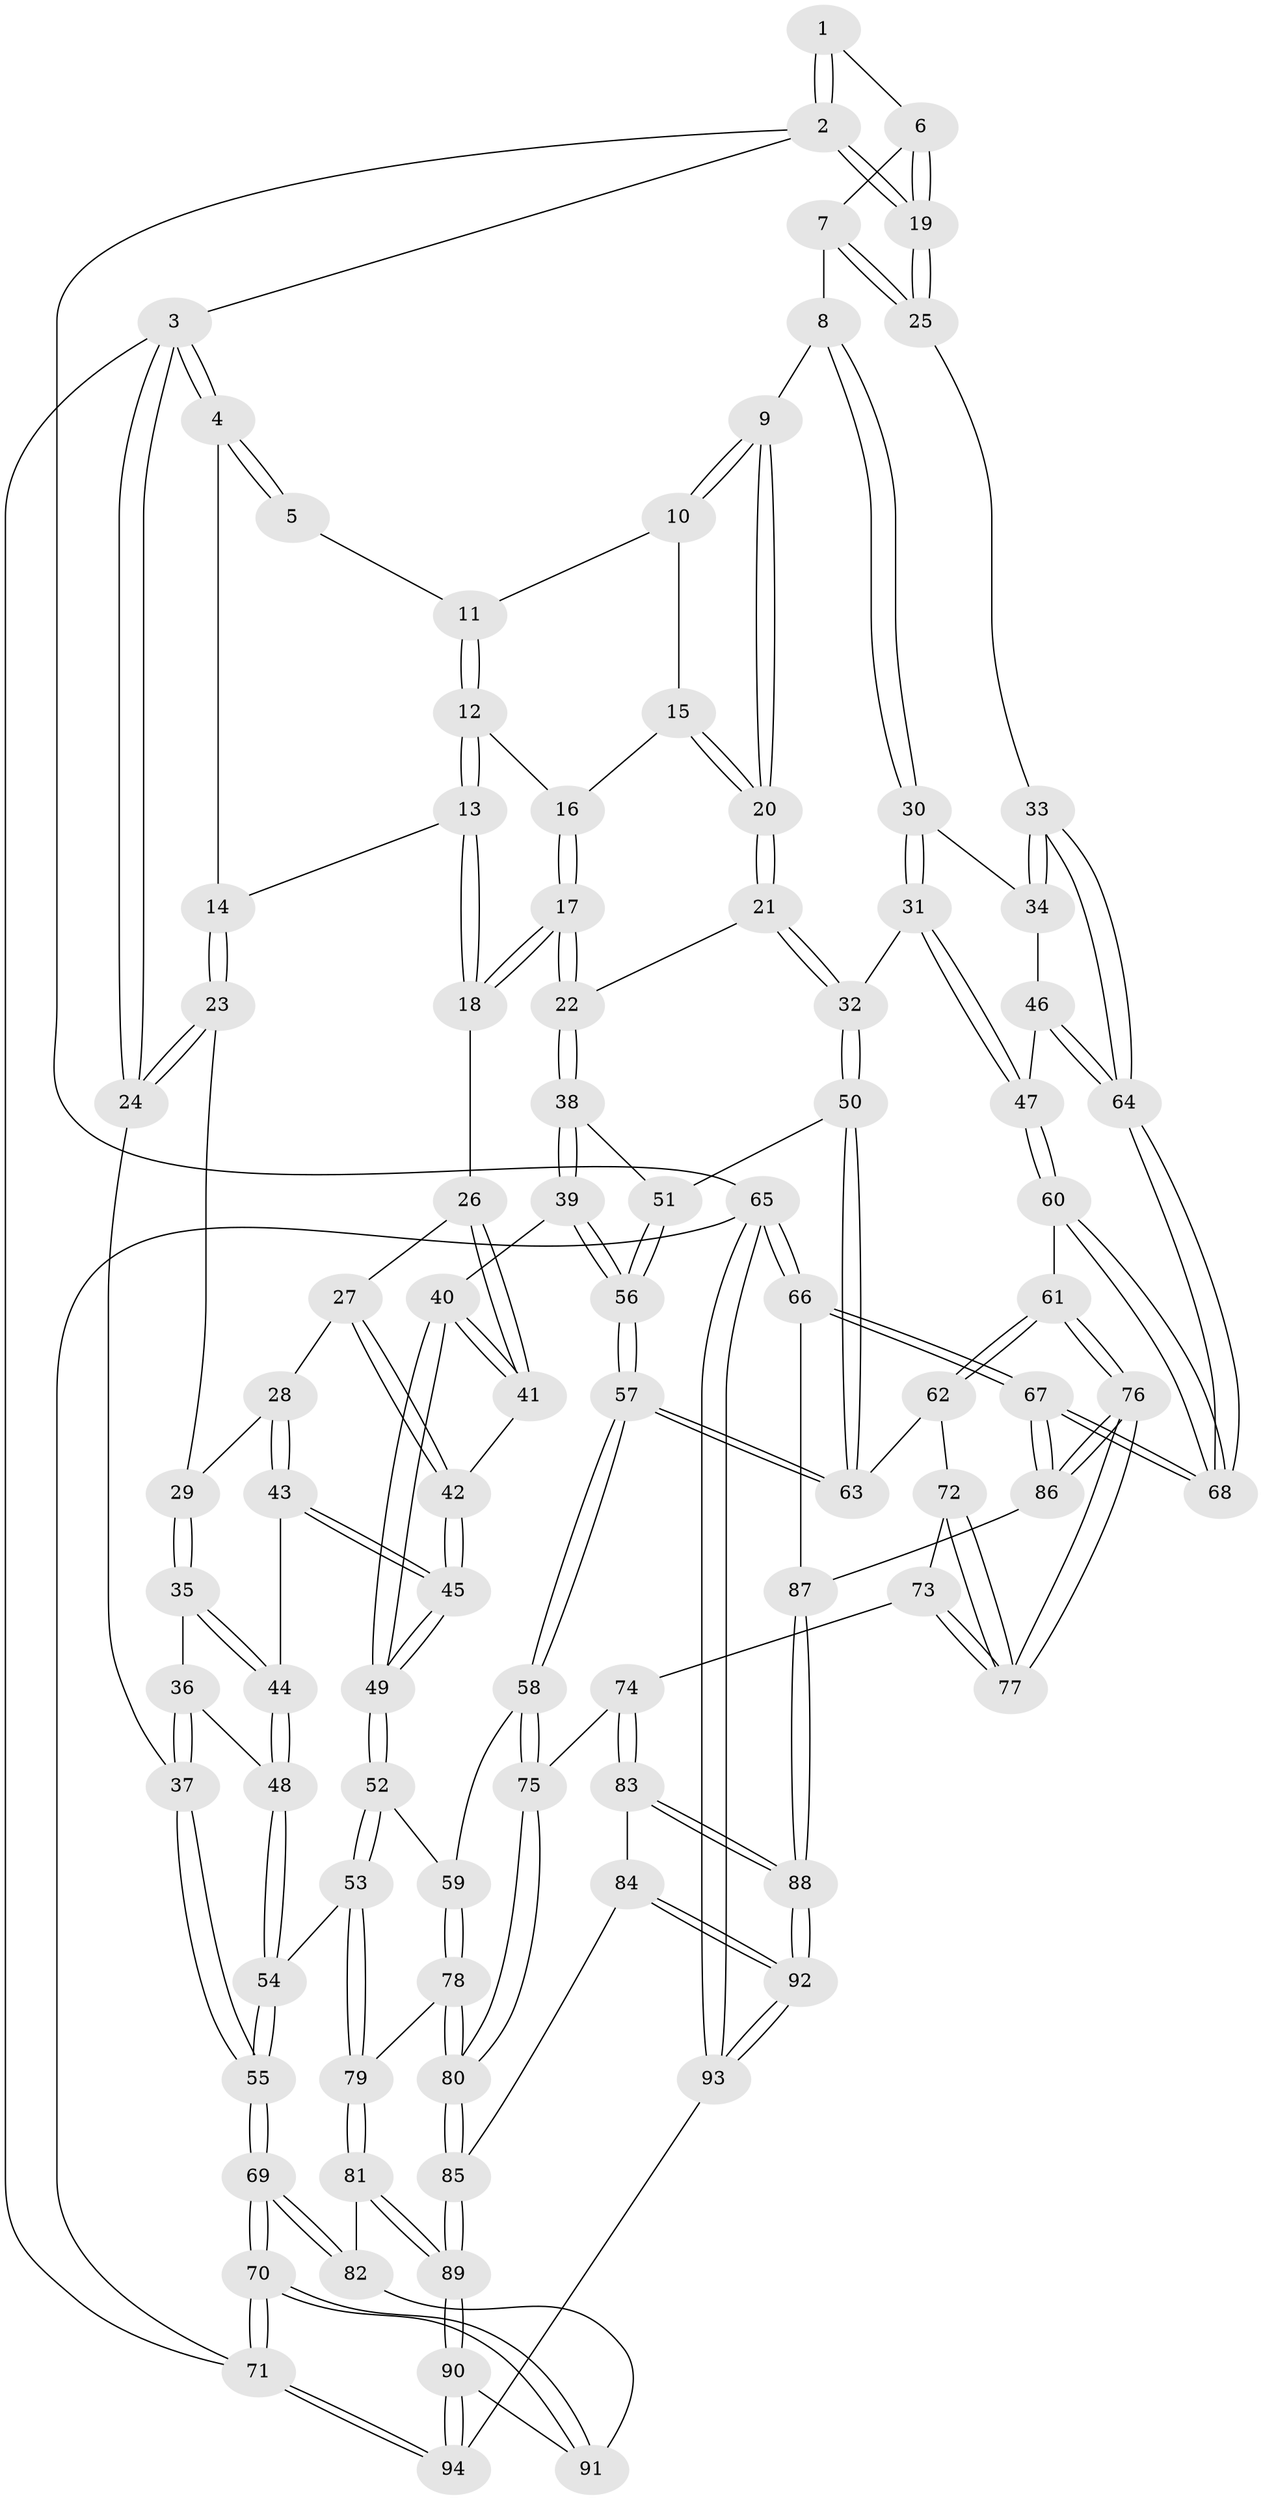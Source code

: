 // Generated by graph-tools (version 1.1) at 2025/16/03/09/25 04:16:53]
// undirected, 94 vertices, 232 edges
graph export_dot {
graph [start="1"]
  node [color=gray90,style=filled];
  1 [pos="+0.8549376333867088+0"];
  2 [pos="+1+0"];
  3 [pos="+0+0"];
  4 [pos="+0.23099766456147794+0"];
  5 [pos="+0.6330417434288657+0"];
  6 [pos="+0.8920215173946433+0.10343113670721307"];
  7 [pos="+0.8922297269782876+0.17164324998029445"];
  8 [pos="+0.8686628134696273+0.18448314268718863"];
  9 [pos="+0.8640217084397763+0.18445235738792282"];
  10 [pos="+0.7653582308999194+0.10121819115473679"];
  11 [pos="+0.63828324982498+0"];
  12 [pos="+0.5910668124261567+0.06873668082541223"];
  13 [pos="+0.4490325598700583+0.19259445343178525"];
  14 [pos="+0.24254287960044096+0.03477041401968729"];
  15 [pos="+0.659627441229067+0.16617391728460323"];
  16 [pos="+0.6383342349832712+0.1489115855695963"];
  17 [pos="+0.5496358828112999+0.29043039777518964"];
  18 [pos="+0.4577559353068159+0.2256945492405381"];
  19 [pos="+1+0"];
  20 [pos="+0.7192185280738688+0.26529035285625857"];
  21 [pos="+0.6513350113613932+0.36455192357499605"];
  22 [pos="+0.6220761796179032+0.36410788530836574"];
  23 [pos="+0.16170992939051032+0.17135411082908397"];
  24 [pos="+0+0.2565970926455806"];
  25 [pos="+1+0.19261638877691326"];
  26 [pos="+0.4255764319255782+0.2676705242929515"];
  27 [pos="+0.24644744503979576+0.29922725795117217"];
  28 [pos="+0.24583847765491723+0.2989139909366107"];
  29 [pos="+0.16962372846619084+0.2027871411903595"];
  30 [pos="+0.8903169987094433+0.3796456539524574"];
  31 [pos="+0.7888873185752014+0.4714726275962876"];
  32 [pos="+0.7487621639844717+0.4590794251406004"];
  33 [pos="+1+0.34321765269188637"];
  34 [pos="+0.8991277727217122+0.3812884769220741"];
  35 [pos="+0.12536073812881018+0.3384744260192735"];
  36 [pos="+0.024232642967160486+0.4106812175748891"];
  37 [pos="+0+0.3857079525981403"];
  38 [pos="+0.5650196554377923+0.4216965715256213"];
  39 [pos="+0.43369472085716376+0.4706335144407202"];
  40 [pos="+0.3771033740608719+0.46605389526767893"];
  41 [pos="+0.37070730918560363+0.40974430447565546"];
  42 [pos="+0.27390877321897067+0.32914539955303146"];
  43 [pos="+0.19703140779174702+0.4435206076459063"];
  44 [pos="+0.19251409769809558+0.44318474388643114"];
  45 [pos="+0.24475086715131808+0.4710185314005904"];
  46 [pos="+1+0.5321293826845528"];
  47 [pos="+0.8527065586042173+0.5710382626090356"];
  48 [pos="+0.1128548020775604+0.4794892562897763"];
  49 [pos="+0.31692497733369945+0.5218481930809629"];
  50 [pos="+0.6648419967486634+0.5718930466529825"];
  51 [pos="+0.5736713254678607+0.528244614493122"];
  52 [pos="+0.3097080463024441+0.5567224593205948"];
  53 [pos="+0.10156652545128948+0.6434819723505512"];
  54 [pos="+0.09295746383149535+0.6393790059256073"];
  55 [pos="+0+0.6527130241244489"];
  56 [pos="+0.525615537404809+0.6177176067938661"];
  57 [pos="+0.5261359580290776+0.6261992263417285"];
  58 [pos="+0.50594101373365+0.6647553076637034"];
  59 [pos="+0.33178650899022555+0.6037742005591732"];
  60 [pos="+0.8366393558718391+0.7048767548751995"];
  61 [pos="+0.8121844005903461+0.745462928326602"];
  62 [pos="+0.6566079275415799+0.6124852894935428"];
  63 [pos="+0.6557498047503361+0.6109833179037392"];
  64 [pos="+1+0.5350482195624942"];
  65 [pos="+1+1"];
  66 [pos="+1+0.874725445585967"];
  67 [pos="+1+0.7940389489154396"];
  68 [pos="+1+0.6637072725368132"];
  69 [pos="+0+0.7153697696696525"];
  70 [pos="+0+1"];
  71 [pos="+0+1"];
  72 [pos="+0.6353055625104364+0.6650228868102768"];
  73 [pos="+0.5886698322246311+0.734828798781175"];
  74 [pos="+0.562317683807722+0.7380037564746925"];
  75 [pos="+0.5093278671643362+0.6873341040853789"];
  76 [pos="+0.8048036738393809+0.779177153889901"];
  77 [pos="+0.6989633173357808+0.7540852321690381"];
  78 [pos="+0.3166245302597162+0.7398157316472923"];
  79 [pos="+0.13804564191517024+0.710850899648387"];
  80 [pos="+0.3547390744724021+0.8265757943801196"];
  81 [pos="+0.13860747336941306+0.7932407113902488"];
  82 [pos="+0.12028051315369973+0.8179140830838884"];
  83 [pos="+0.5570696361020658+0.8166550954773225"];
  84 [pos="+0.42433291151711683+0.8764063612250581"];
  85 [pos="+0.3527449890047213+0.8658560363116601"];
  86 [pos="+0.8080595756846145+0.8055246796136476"];
  87 [pos="+0.7925372605945576+0.9147207976644114"];
  88 [pos="+0.7475773331406412+1"];
  89 [pos="+0.33587025288470834+0.885725676241223"];
  90 [pos="+0.2953611466007665+0.9905502871694006"];
  91 [pos="+0.08805770294655518+0.9040374670025457"];
  92 [pos="+0.7343604019346867+1"];
  93 [pos="+0.7387995906899086+1"];
  94 [pos="+0.30591261161451494+1"];
  1 -- 2;
  1 -- 2;
  1 -- 6;
  2 -- 3;
  2 -- 19;
  2 -- 19;
  2 -- 65;
  3 -- 4;
  3 -- 4;
  3 -- 24;
  3 -- 24;
  3 -- 71;
  4 -- 5;
  4 -- 5;
  4 -- 14;
  5 -- 11;
  6 -- 7;
  6 -- 19;
  6 -- 19;
  7 -- 8;
  7 -- 25;
  7 -- 25;
  8 -- 9;
  8 -- 30;
  8 -- 30;
  9 -- 10;
  9 -- 10;
  9 -- 20;
  9 -- 20;
  10 -- 11;
  10 -- 15;
  11 -- 12;
  11 -- 12;
  12 -- 13;
  12 -- 13;
  12 -- 16;
  13 -- 14;
  13 -- 18;
  13 -- 18;
  14 -- 23;
  14 -- 23;
  15 -- 16;
  15 -- 20;
  15 -- 20;
  16 -- 17;
  16 -- 17;
  17 -- 18;
  17 -- 18;
  17 -- 22;
  17 -- 22;
  18 -- 26;
  19 -- 25;
  19 -- 25;
  20 -- 21;
  20 -- 21;
  21 -- 22;
  21 -- 32;
  21 -- 32;
  22 -- 38;
  22 -- 38;
  23 -- 24;
  23 -- 24;
  23 -- 29;
  24 -- 37;
  25 -- 33;
  26 -- 27;
  26 -- 41;
  26 -- 41;
  27 -- 28;
  27 -- 42;
  27 -- 42;
  28 -- 29;
  28 -- 43;
  28 -- 43;
  29 -- 35;
  29 -- 35;
  30 -- 31;
  30 -- 31;
  30 -- 34;
  31 -- 32;
  31 -- 47;
  31 -- 47;
  32 -- 50;
  32 -- 50;
  33 -- 34;
  33 -- 34;
  33 -- 64;
  33 -- 64;
  34 -- 46;
  35 -- 36;
  35 -- 44;
  35 -- 44;
  36 -- 37;
  36 -- 37;
  36 -- 48;
  37 -- 55;
  37 -- 55;
  38 -- 39;
  38 -- 39;
  38 -- 51;
  39 -- 40;
  39 -- 56;
  39 -- 56;
  40 -- 41;
  40 -- 41;
  40 -- 49;
  40 -- 49;
  41 -- 42;
  42 -- 45;
  42 -- 45;
  43 -- 44;
  43 -- 45;
  43 -- 45;
  44 -- 48;
  44 -- 48;
  45 -- 49;
  45 -- 49;
  46 -- 47;
  46 -- 64;
  46 -- 64;
  47 -- 60;
  47 -- 60;
  48 -- 54;
  48 -- 54;
  49 -- 52;
  49 -- 52;
  50 -- 51;
  50 -- 63;
  50 -- 63;
  51 -- 56;
  51 -- 56;
  52 -- 53;
  52 -- 53;
  52 -- 59;
  53 -- 54;
  53 -- 79;
  53 -- 79;
  54 -- 55;
  54 -- 55;
  55 -- 69;
  55 -- 69;
  56 -- 57;
  56 -- 57;
  57 -- 58;
  57 -- 58;
  57 -- 63;
  57 -- 63;
  58 -- 59;
  58 -- 75;
  58 -- 75;
  59 -- 78;
  59 -- 78;
  60 -- 61;
  60 -- 68;
  60 -- 68;
  61 -- 62;
  61 -- 62;
  61 -- 76;
  61 -- 76;
  62 -- 63;
  62 -- 72;
  64 -- 68;
  64 -- 68;
  65 -- 66;
  65 -- 66;
  65 -- 93;
  65 -- 93;
  65 -- 71;
  66 -- 67;
  66 -- 67;
  66 -- 87;
  67 -- 68;
  67 -- 68;
  67 -- 86;
  67 -- 86;
  69 -- 70;
  69 -- 70;
  69 -- 82;
  69 -- 82;
  70 -- 71;
  70 -- 71;
  70 -- 91;
  70 -- 91;
  71 -- 94;
  71 -- 94;
  72 -- 73;
  72 -- 77;
  72 -- 77;
  73 -- 74;
  73 -- 77;
  73 -- 77;
  74 -- 75;
  74 -- 83;
  74 -- 83;
  75 -- 80;
  75 -- 80;
  76 -- 77;
  76 -- 77;
  76 -- 86;
  76 -- 86;
  78 -- 79;
  78 -- 80;
  78 -- 80;
  79 -- 81;
  79 -- 81;
  80 -- 85;
  80 -- 85;
  81 -- 82;
  81 -- 89;
  81 -- 89;
  82 -- 91;
  83 -- 84;
  83 -- 88;
  83 -- 88;
  84 -- 85;
  84 -- 92;
  84 -- 92;
  85 -- 89;
  85 -- 89;
  86 -- 87;
  87 -- 88;
  87 -- 88;
  88 -- 92;
  88 -- 92;
  89 -- 90;
  89 -- 90;
  90 -- 91;
  90 -- 94;
  90 -- 94;
  92 -- 93;
  92 -- 93;
  93 -- 94;
}
